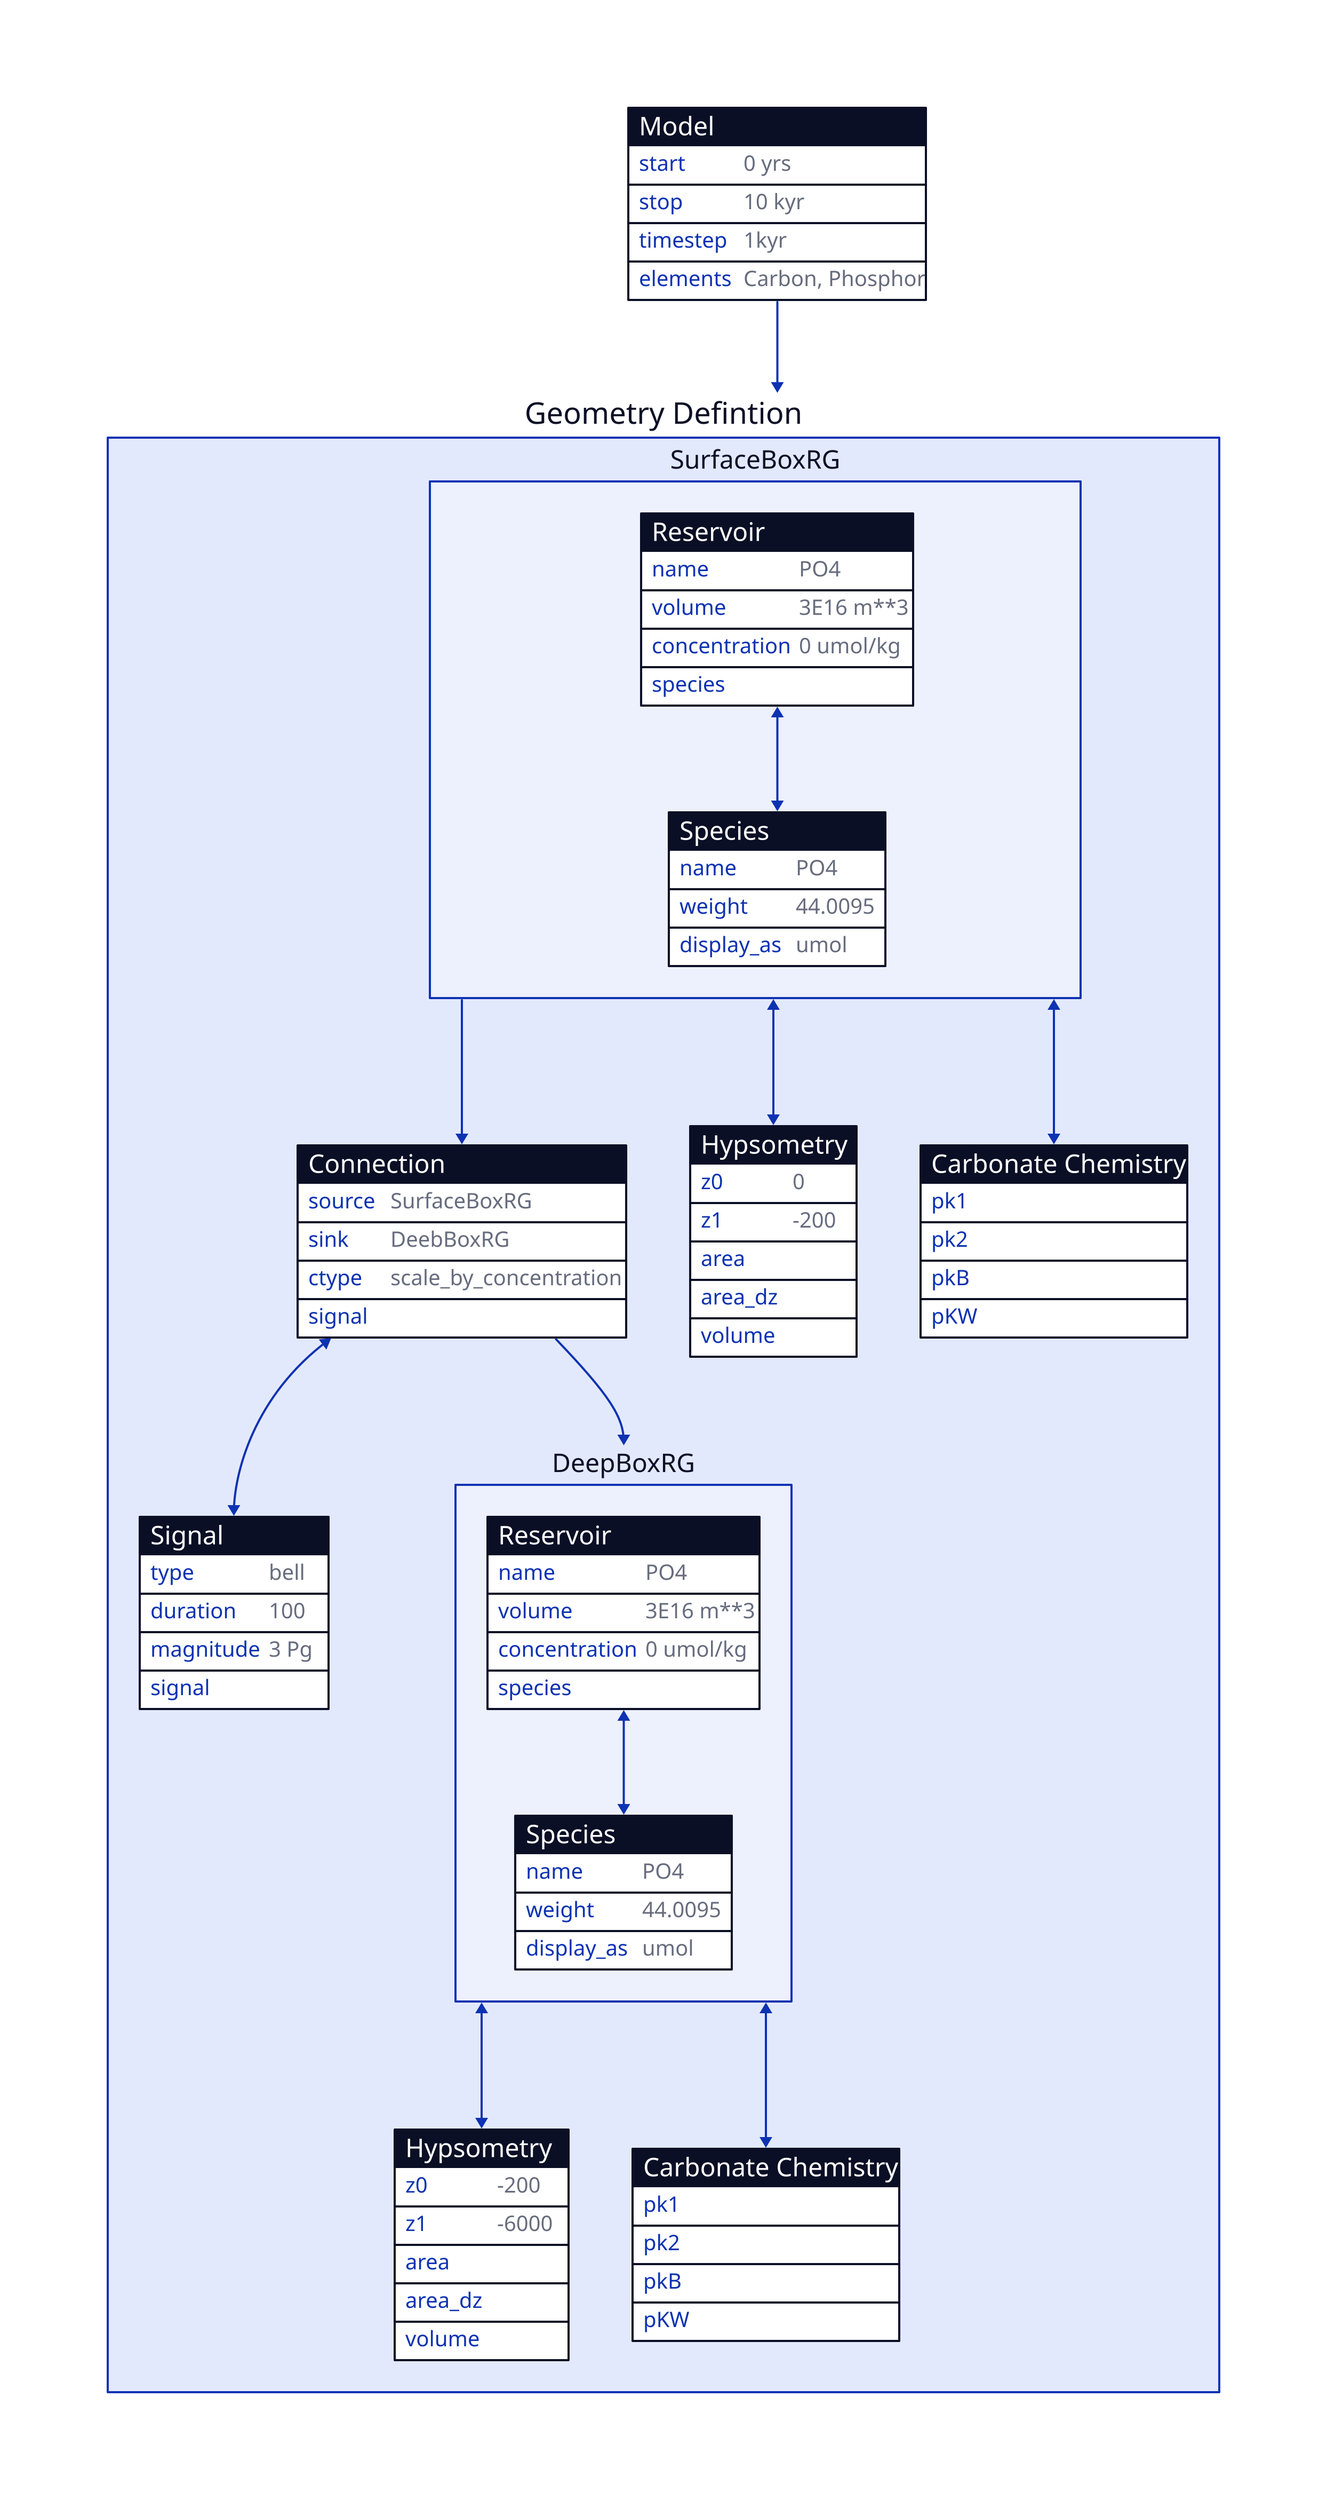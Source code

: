model: Model {
  shape: sql_table

  start: "0 yrs"
  stop: "10 kyr"
  timestep: "1kyr"
  elements: "Carbon, Phosphor"
}

geometry: Geometry Defintion {
  direction: down
  sb: SurfaceBoxRG {
    rs: Reservoir {
      shape: sql_table
      name: "PO4"
      volume: "3E16 m**3"
      concentration: "0 umol/kg"
    }

    sp: Species {
      shape: sql_table
      name: PO4
      weight: 44.0095
      display_as: umol
    }
  }

  c: Connection {
    shape: sql_table
    source: SurfaceBoxRG
    sink: DeebBoxRG
    ctype: scale_by_concentration
  }

  s: Signal {
    shape: sql_table
    type: bell
    duration: 100
    magnitude: 3 Pg
  }

  db: DeepBoxRG {
    rd: Reservoir {
      shape: sql_table
      name: "PO4"
      volume: "3E16 m**3"
      concentration: "0 umol/kg"
    }
    sp: Species {
      shape: sql_table
      name: PO4
      weight: 44.0095
      display_as: umol
    }
  }

  hypsp: Hypsometry {
    shape: sql_table
    z0: 0
    z1: -200
    area
    area_dz
    volume
  }
  hypdb: Hypsometry {
    shape: sql_table
    z0: -200
    z1: -6000
    area
    area_dz
    volume
  }
  cs_sb: Carbonate Chemistry {
    shape: sql_table
    pk1
    pk2
    pkB
    pKW
  }

  cs_db: Carbonate Chemistry {
    shape: sql_table

    pk1
    pk2
    pkB
    pKW
  }

  sb -> c
  c -> db

  c.signal <-> s.signal

  sb.rs.species <-> sb.sp
  db.rd.species <-> db.sp

  sb <-> hypsp
  db <-> hypdb

  sb <-> cs_sb
  db <-> cs_db
}

model -> geometry
